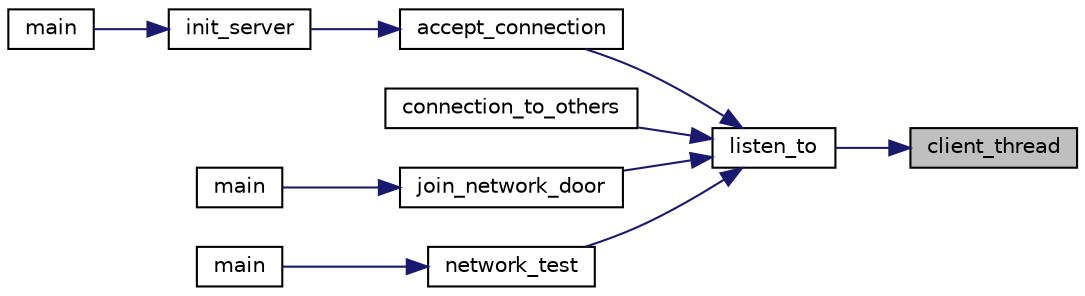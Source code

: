 digraph "client_thread"
{
 // LATEX_PDF_SIZE
  edge [fontname="Helvetica",fontsize="10",labelfontname="Helvetica",labelfontsize="10"];
  node [fontname="Helvetica",fontsize="10",shape=record];
  rankdir="RL";
  Node1 [label="client_thread",height=0.2,width=0.4,color="black", fillcolor="grey75", style="filled", fontcolor="black",tooltip="Create a client thread."];
  Node1 -> Node2 [dir="back",color="midnightblue",fontsize="10",style="solid",fontname="Helvetica"];
  Node2 [label="listen_to",height=0.2,width=0.4,color="black", fillcolor="white", style="filled",URL="$network_2client_8h.html#a7be5d0a5ee88cfd1a654fc4813273708",tooltip="Tries to connect to the peer-to-peer network via a node in the Node structure."];
  Node2 -> Node3 [dir="back",color="midnightblue",fontsize="10",style="solid",fontname="Helvetica"];
  Node3 [label="accept_connection",height=0.2,width=0.4,color="black", fillcolor="white", style="filled",URL="$server_8c.html#a51b8c8c4c2582cc90f8155bd9eaab4c0",tooltip=" "];
  Node3 -> Node4 [dir="back",color="midnightblue",fontsize="10",style="solid",fontname="Helvetica"];
  Node4 [label="init_server",height=0.2,width=0.4,color="black", fillcolor="white", style="filled",URL="$server_8h.html#a10fb306879537348fffef6ae68f70640",tooltip="Launches a server instance, connected to the peer-to-peer network 'hostname'."];
  Node4 -> Node5 [dir="back",color="midnightblue",fontsize="10",style="solid",fontname="Helvetica"];
  Node5 [label="main",height=0.2,width=0.4,color="black", fillcolor="white", style="filled",URL="$serverdoor_8c.html#ae66f6b31b5ad750f1fe042a706a4e3d4",tooltip=" "];
  Node2 -> Node6 [dir="back",color="midnightblue",fontsize="10",style="solid",fontname="Helvetica"];
  Node6 [label="connection_to_others",height=0.2,width=0.4,color="black", fillcolor="white", style="filled",URL="$client_8h.html#ab7126685bb9b5dc07de54dbb8a8ba89d",tooltip=" "];
  Node2 -> Node7 [dir="back",color="midnightblue",fontsize="10",style="solid",fontname="Helvetica"];
  Node7 [label="join_network_door",height=0.2,width=0.4,color="black", fillcolor="white", style="filled",URL="$client_8h.html#a4bc5d82e85996fecc53fe3e97c2a7b98",tooltip=" "];
  Node7 -> Node8 [dir="back",color="midnightblue",fontsize="10",style="solid",fontname="Helvetica"];
  Node8 [label="main",height=0.2,width=0.4,color="black", fillcolor="white", style="filled",URL="$client_8c.html#a3c04138a5bfe5d72780bb7e82a18e627",tooltip=" "];
  Node2 -> Node9 [dir="back",color="midnightblue",fontsize="10",style="solid",fontname="Helvetica"];
  Node9 [label="network_test",height=0.2,width=0.4,color="black", fillcolor="white", style="filled",URL="$client__test_8h.html#ade76ed0fdf28b393fbdc89e611688256",tooltip=" "];
  Node9 -> Node10 [dir="back",color="midnightblue",fontsize="10",style="solid",fontname="Helvetica"];
  Node10 [label="main",height=0.2,width=0.4,color="black", fillcolor="white", style="filled",URL="$unit__testing_8c.html#ae66f6b31b5ad750f1fe042a706a4e3d4",tooltip=" "];
}
